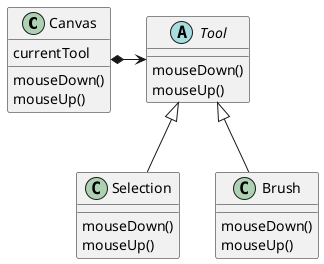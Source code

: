 @startuml

class Canvas {
  currentTool
  mouseDown()
  mouseUp()
}

abstract Tool {
      mouseDown()
      mouseUp()
}

class Selection {
      mouseDown()
      mouseUp()
}

class Brush {
      mouseDown()
      mouseUp()
}

Canvas *-> Tool
Tool <|-- Selection
Tool <|-- Brush
@enduml
